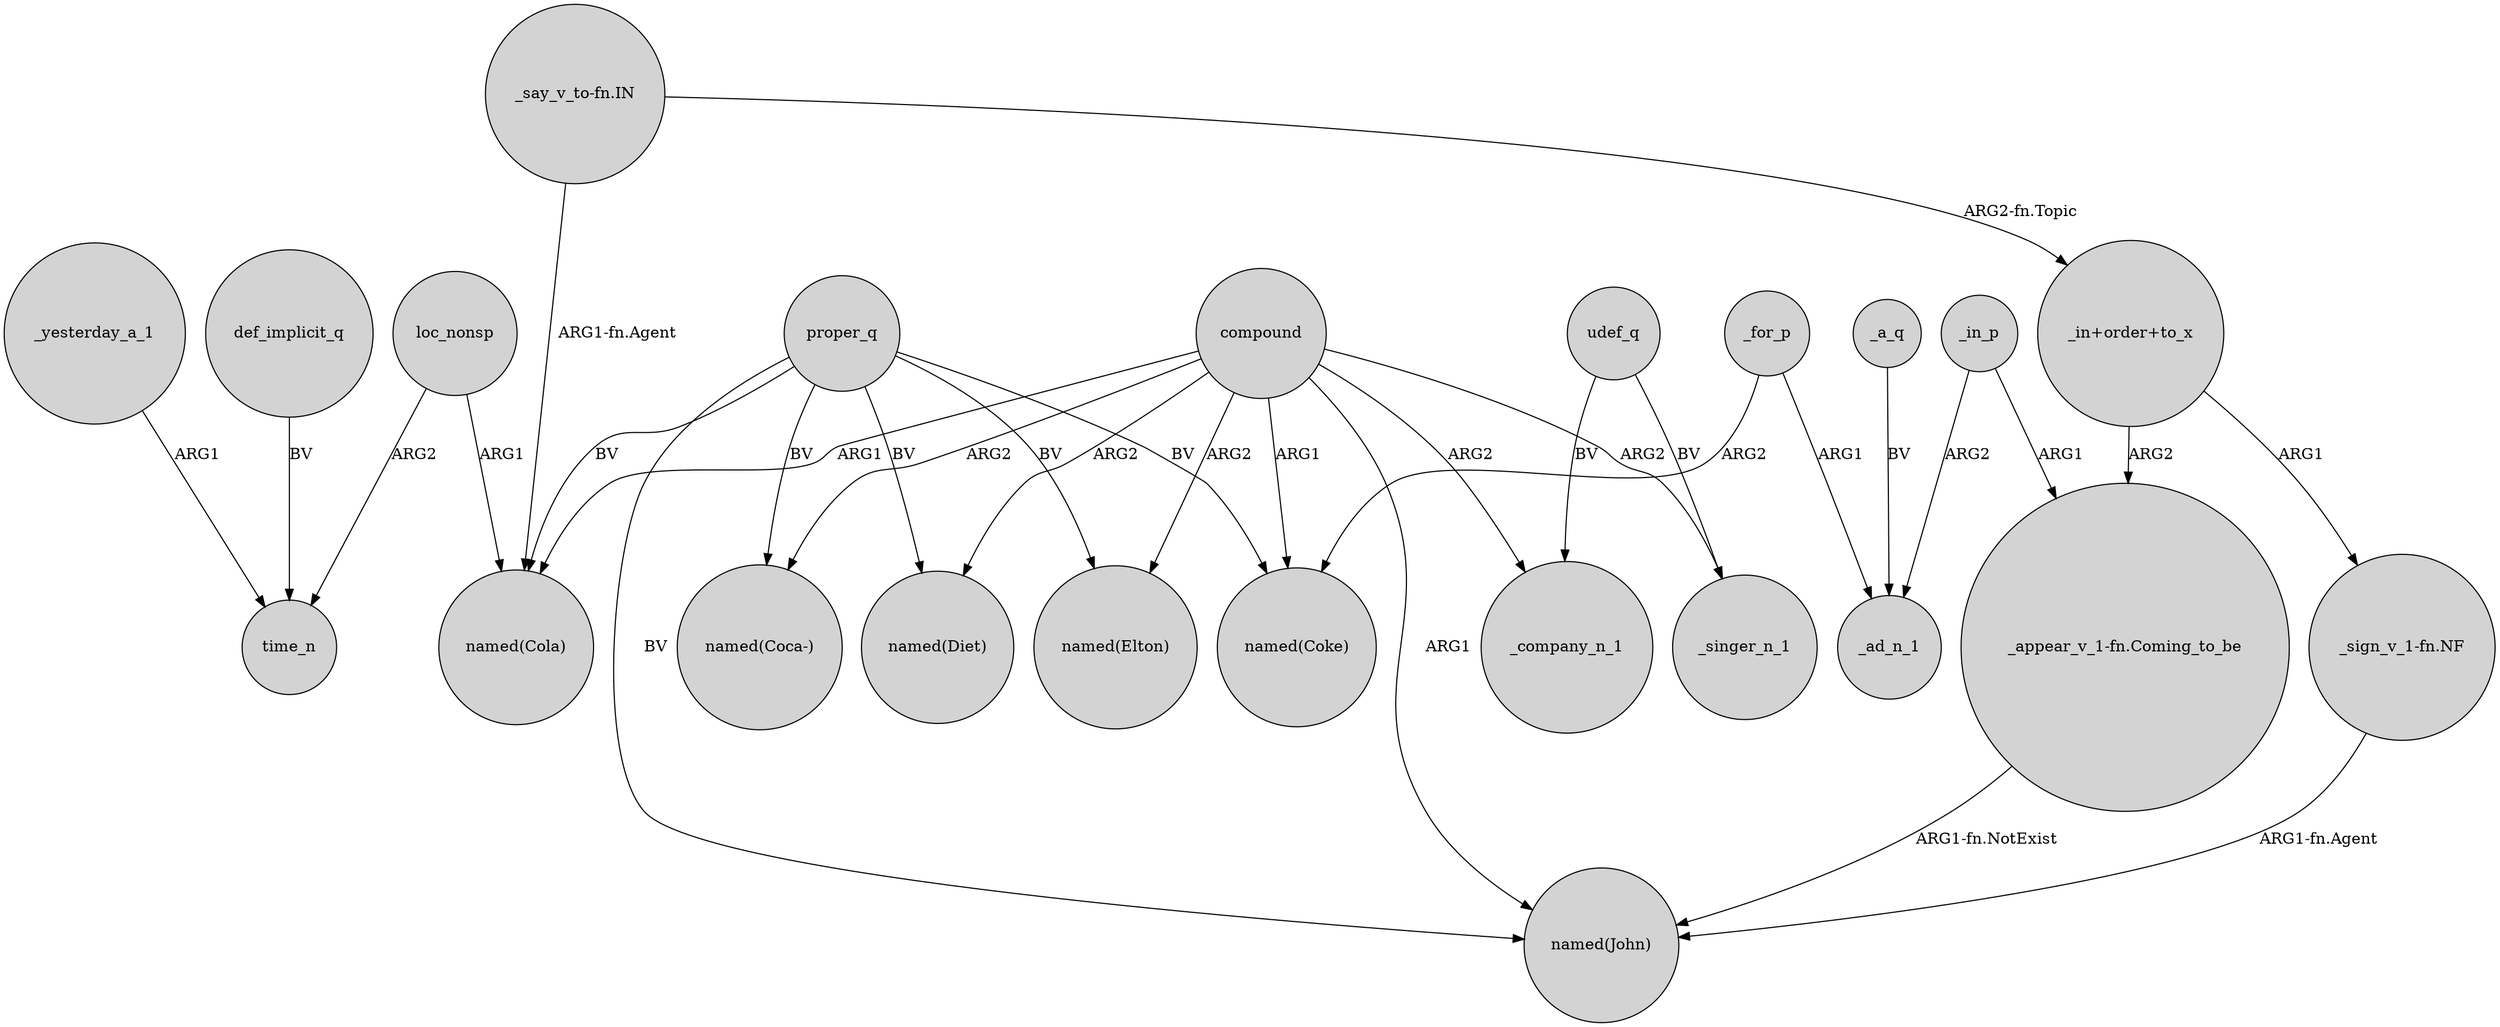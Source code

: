 digraph {
	node [shape=circle style=filled]
	_yesterday_a_1 -> time_n [label=ARG1]
	proper_q -> "named(Elton)" [label=BV]
	proper_q -> "named(Diet)" [label=BV]
	compound -> "named(Coke)" [label=ARG1]
	proper_q -> "named(Coca-)" [label=BV]
	compound -> _company_n_1 [label=ARG2]
	loc_nonsp -> "named(Cola)" [label=ARG1]
	_in_p -> "_appear_v_1-fn.Coming_to_be" [label=ARG1]
	"_sign_v_1-fn.NF" -> "named(John)" [label="ARG1-fn.Agent"]
	_for_p -> _ad_n_1 [label=ARG1]
	compound -> "named(Diet)" [label=ARG2]
	proper_q -> "named(Coke)" [label=BV]
	compound -> "named(Coca-)" [label=ARG2]
	loc_nonsp -> time_n [label=ARG2]
	"_say_v_to-fn.IN" -> "_in+order+to_x" [label="ARG2-fn.Topic"]
	"_appear_v_1-fn.Coming_to_be" -> "named(John)" [label="ARG1-fn.NotExist"]
	compound -> _singer_n_1 [label=ARG2]
	compound -> "named(John)" [label=ARG1]
	proper_q -> "named(Cola)" [label=BV]
	"_in+order+to_x" -> "_sign_v_1-fn.NF" [label=ARG1]
	compound -> "named(Cola)" [label=ARG1]
	_a_q -> _ad_n_1 [label=BV]
	compound -> "named(Elton)" [label=ARG2]
	_for_p -> "named(Coke)" [label=ARG2]
	udef_q -> _singer_n_1 [label=BV]
	_in_p -> _ad_n_1 [label=ARG2]
	proper_q -> "named(John)" [label=BV]
	udef_q -> _company_n_1 [label=BV]
	"_say_v_to-fn.IN" -> "named(Cola)" [label="ARG1-fn.Agent"]
	def_implicit_q -> time_n [label=BV]
	"_in+order+to_x" -> "_appear_v_1-fn.Coming_to_be" [label=ARG2]
}
